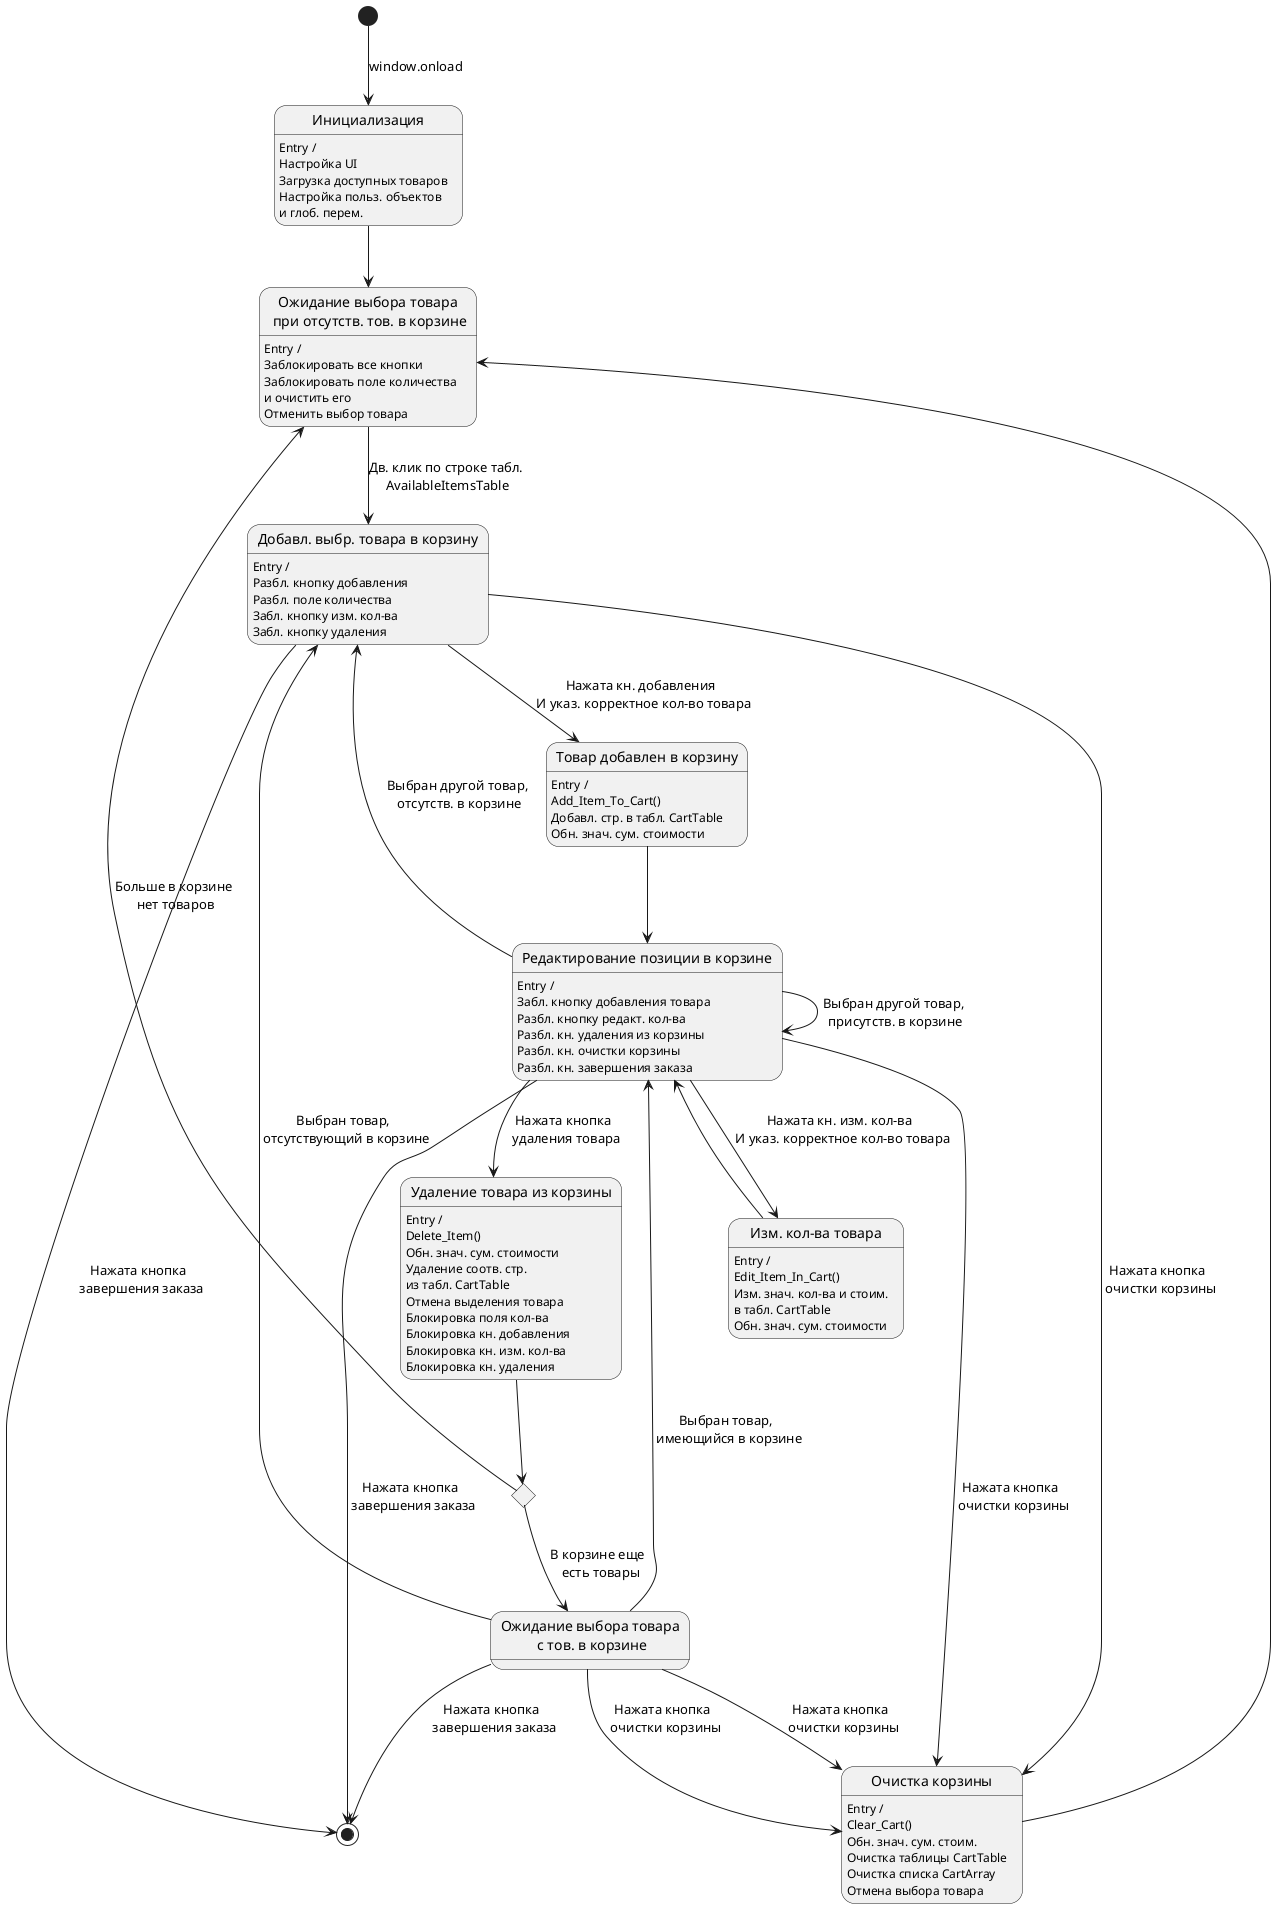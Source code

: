 @startuml

'Описание состояний
state "Инициализация" as state_init
state_init:Entry /
state_init:Настройка UI
state_init:Загрузка доступных товаров
state_init:Настройка польз. объектов
state_init:  и глоб. перем.

state "Ожидание выбора товара\n при отсутств. тов. в корзине" as state_wait0
state_wait0:Entry /
state_wait0:Заблокировать все кнопки
state_wait0:Заблокировать поле количества
state_wait0:и очистить его
state_wait0:Отменить выбор товара

state "Добавл. выбр. товара в корзину" as state_add
state_add:Entry /
state_add:Разбл. кнопку добавления 
state_add:Разбл. поле количества
state_add:Забл. кнопку изм. кол-ва
state_add:Забл. кнопку удаления

state "Товар добавлен в корзину" as state_addf
state_addf:Entry /
state_addf:Add_Item_To_Cart()
state_addf:Добавл. стр. в табл. CartTable
state_addf:Обн. знач. сум. стоимости

state "Редактирование позиции в корзине" as state_edit
state_edit:Entry /
state_edit:Забл. кнопку добавления товара 
state_edit:Разбл. кнопку редакт. кол-ва 
state_edit:Разбл. кн. удаления из корзины 
state_edit:Разбл. кн. очистки корзины
state_edit:Разбл. кн. завершения заказа

state "Изм. кол-ва товара" as state_edited
state_edited:Entry /
state_edited:Edit_Item_In_Cart()
state_edited:Изм. знач. кол-ва и стоим.
state_edited:в табл. CartTable
state_edited:Обн. знач. сум. стоимости

state "Удаление товара из корзины" as state_delete
state_delete:Entry /
state_delete:Delete_Item()
state_delete:Обн. знач. сум. стоимости
state_delete:Удаление соотв. стр.
state_delete:из табл. CartTable
state_delete:Отмена выделения товара
state_delete:Блокировка поля кол-ва
state_delete:Блокировка кн. добавления
state_delete:Блокировка кн. изм. кол-ва
state_delete:Блокировка кн. удаления

state "Ожидание выбора товара\n c тов. в корзине" as state_wait1

state c1 <<choice>>

state "Очистка корзины" as state_clear_cart
state_clear_cart: Entry /
state_clear_cart: Clear_Cart()
state_clear_cart: Обн. знач. сум. стоим.
state_clear_cart: Очистка таблицы CartTable
state_clear_cart: Очистка списка CartArray
state_clear_cart: Отмена выбора товара

'Описание переходов
[*] --> state_init : window.onload
state_init --> state_wait0
state_wait0 --> state_add : Дв. клик по строке табл.\n AvailableItemsTable
state_add --> state_addf : Нажата кн. добавления \n И указ. корректное кол-во товара
state_addf --> state_edit
state_edit-->state_edited : Нажата кн. изм. кол-ва \n И указ. корректное кол-во товара
state_edited --> state_edit
state_edit-->state_add : Выбран другой товар,\n отсутств. в корзине
state_edit--->state_edit : Выбран другой товар,\n присутств. в корзине
state_edit-->state_delete : Нажата кнопка \n удаления товара
state_delete --> c1
c1 --> state_wait0 : Больше в корзине\n нет товаров
c1 --> state_wait1 : В корзине еще \n есть товары
state_wait1 --> state_add : Выбран товар, \n отсутствующий в корзине
state_wait1 --> state_edit : Выбран товар, \n имеющийся в корзине
state_edit-->state_clear_cart : Нажата кнопка \n очистки корзины
state_clear_cart-->state_wait0

state_wait1-->state_clear_cart : Нажата кнопка \n очистки корзины
state_wait1-->state_clear_cart : Нажата кнопка \n очистки корзины

state_add-->state_clear_cart : Нажата кнопка \n очистки корзины

state_edit --> [*] : Нажата кнопка \n завершения заказа
state_wait1 --> [*] : Нажата кнопка \n завершения заказа
state_add --> [*] : Нажата кнопка \n завершения заказа

@enduml

